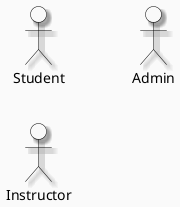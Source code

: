 @startuml provide_feedback_usecase

left to right direction
skinparam backgroundColor #FAFAFA
skinparam shadowing true

skinparam actor {
    BackgroundColor #f9f9f9
    BorderColor Black
    FontColor Black
    Shadowing true
}

skinparam usecase {
    BackgroundColor White
    BorderColor #2C3E50
    ArrowColor #2C3E50
    FontColor Black
    FontSize 12
    Shadowing true
    RoundCorner 20
}

actor Student
actor Instructor
actor Admin

@enduml
